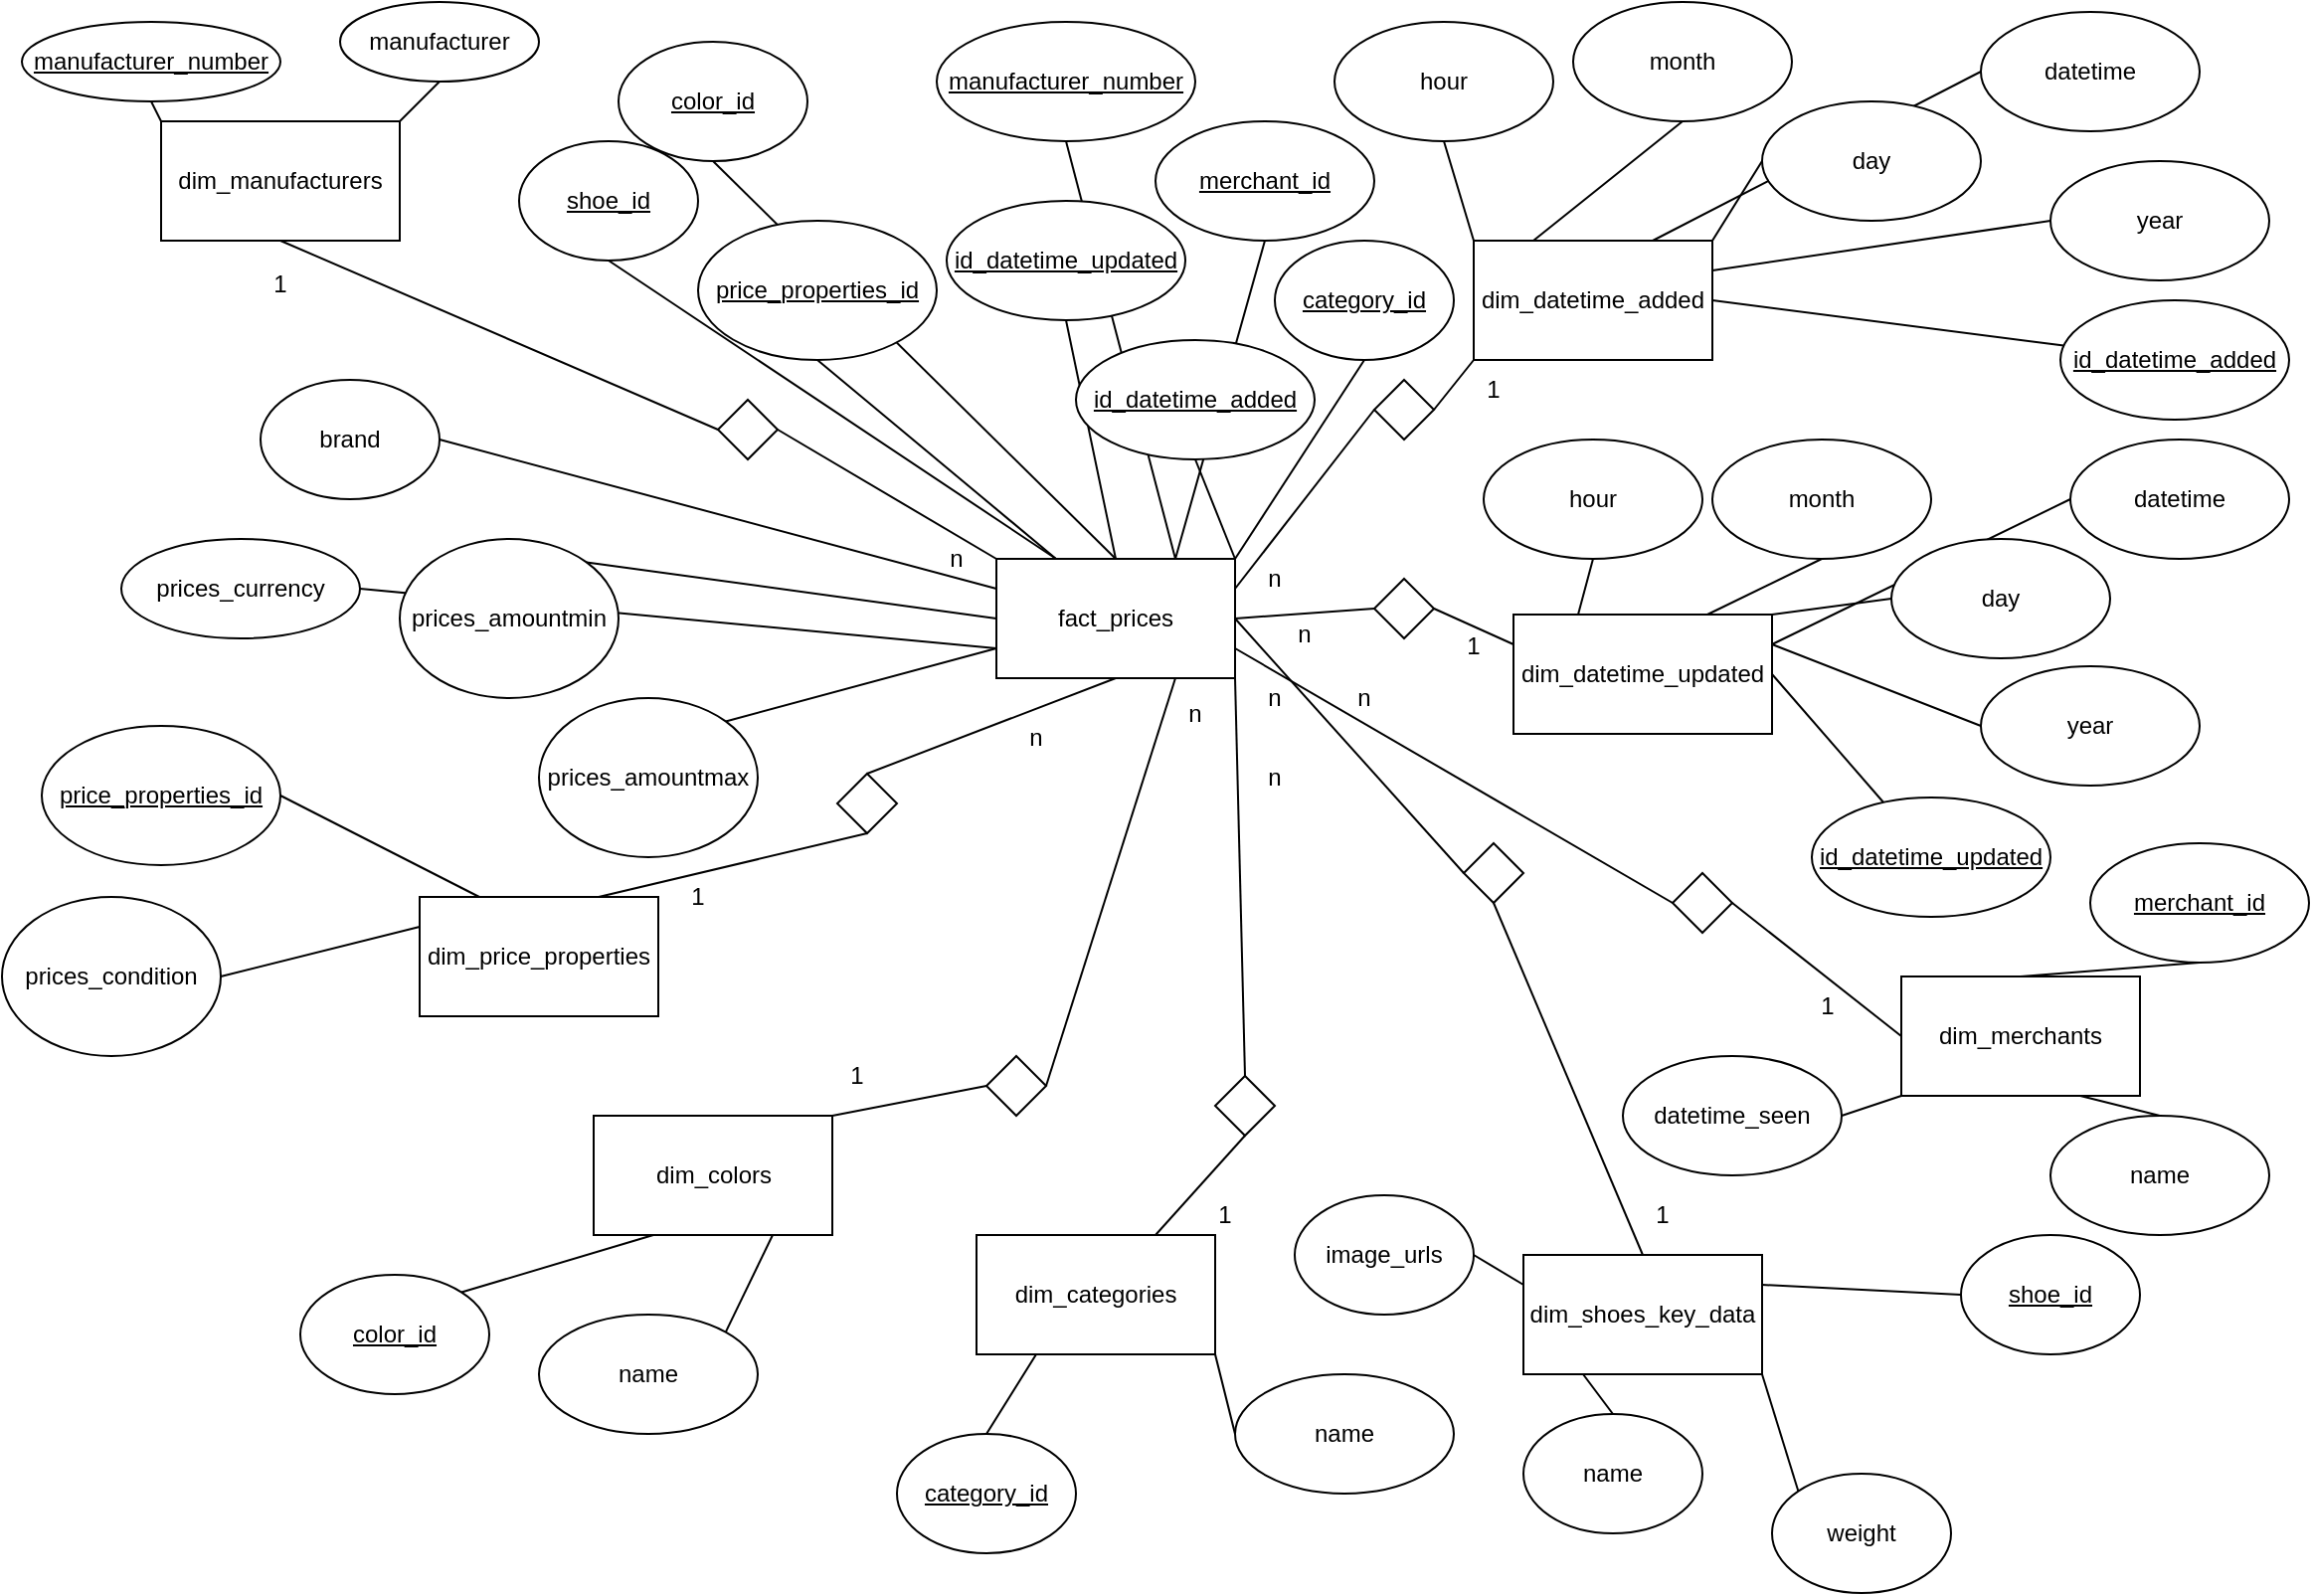 <mxfile version="14.1.8" type="device"><diagram id="G5-eMCKx-v2R43UTRQHc" name="Seite-1"><mxGraphModel dx="1326" dy="966" grid="1" gridSize="10" guides="1" tooltips="1" connect="1" arrows="1" fold="1" page="1" pageScale="1" pageWidth="1169" pageHeight="827" math="0" shadow="0"><root><mxCell id="0"/><mxCell id="1" parent="0"/><mxCell id="UDR4d4buY-KJg0Z06JHz-95" value="" style="endArrow=none;html=1;exitX=1;exitY=0.5;exitDx=0;exitDy=0;entryX=0;entryY=0.75;entryDx=0;entryDy=0;" parent="1" source="UDR4d4buY-KJg0Z06JHz-32" target="UDR4d4buY-KJg0Z06JHz-1" edge="1"><mxGeometry width="50" height="50" relative="1" as="geometry"><mxPoint x="720" y="370" as="sourcePoint"/><mxPoint x="770" y="320" as="targetPoint"/></mxGeometry></mxCell><mxCell id="Bftpo9-n0Jz7RpB1XLd3-3" value="" style="endArrow=none;html=1;entryX=0;entryY=0.5;entryDx=0;entryDy=0;exitX=1;exitY=0.25;exitDx=0;exitDy=0;" parent="1" source="89u8BPrS_BYqAdpew1-S-1" target="Bftpo9-n0Jz7RpB1XLd3-4" edge="1"><mxGeometry width="50" height="50" relative="1" as="geometry"><mxPoint x="877.5" y="345" as="sourcePoint"/><mxPoint x="1082.5" y="320" as="targetPoint"/></mxGeometry></mxCell><mxCell id="Bftpo9-n0Jz7RpB1XLd3-2" value="" style="endArrow=none;html=1;entryX=0;entryY=0.5;entryDx=0;entryDy=0;exitX=0.75;exitY=0;exitDx=0;exitDy=0;" parent="1" source="UDR4d4buY-KJg0Z06JHz-38" target="Bftpo9-n0Jz7RpB1XLd3-1" edge="1"><mxGeometry width="50" height="50" relative="1" as="geometry"><mxPoint x="970" y="85" as="sourcePoint"/><mxPoint x="1035" y="105" as="targetPoint"/></mxGeometry></mxCell><mxCell id="89u8BPrS_BYqAdpew1-S-20" value="" style="endArrow=none;html=1;rounded=0;entryX=0.5;entryY=1;entryDx=0;entryDy=0;exitX=0.5;exitY=0;exitDx=0;exitDy=0;" parent="1" source="UDR4d4buY-KJg0Z06JHz-1" target="89u8BPrS_BYqAdpew1-S-17" edge="1"><mxGeometry width="50" height="50" relative="1" as="geometry"><mxPoint x="960" y="440" as="sourcePoint"/><mxPoint x="1010" y="390" as="targetPoint"/></mxGeometry></mxCell><mxCell id="UDR4d4buY-KJg0Z06JHz-93" value="" style="endArrow=none;html=1;entryX=0.5;entryY=1;entryDx=0;entryDy=0;exitX=0.75;exitY=0;exitDx=0;exitDy=0;" parent="1" source="UDR4d4buY-KJg0Z06JHz-1" target="UDR4d4buY-KJg0Z06JHz-20" edge="1"><mxGeometry width="50" height="50" relative="1" as="geometry"><mxPoint x="720" y="370" as="sourcePoint"/><mxPoint x="770" y="320" as="targetPoint"/></mxGeometry></mxCell><mxCell id="5wCv0b--MJAMVADPDnrX-3" value="" style="endArrow=none;html=1;exitX=0.5;exitY=1;exitDx=0;exitDy=0;entryX=0.75;entryY=0;entryDx=0;entryDy=0;" parent="1" source="UDR4d4buY-KJg0Z06JHz-87" target="UDR4d4buY-KJg0Z06JHz-1" edge="1"><mxGeometry width="50" height="50" relative="1" as="geometry"><mxPoint x="740" y="400" as="sourcePoint"/><mxPoint x="790" y="350" as="targetPoint"/></mxGeometry></mxCell><mxCell id="UDR4d4buY-KJg0Z06JHz-123" value="" style="endArrow=none;html=1;entryX=0.75;entryY=1;entryDx=0;entryDy=0;exitX=1;exitY=0.5;exitDx=0;exitDy=0;" parent="1" source="UDR4d4buY-KJg0Z06JHz-113" target="UDR4d4buY-KJg0Z06JHz-1" edge="1"><mxGeometry width="50" height="50" relative="1" as="geometry"><mxPoint x="750" y="440" as="sourcePoint"/><mxPoint x="800" y="390" as="targetPoint"/></mxGeometry></mxCell><mxCell id="UDR4d4buY-KJg0Z06JHz-104" value="" style="endArrow=none;html=1;entryX=0.5;entryY=1;entryDx=0;entryDy=0;exitX=0.5;exitY=0;exitDx=0;exitDy=0;" parent="1" source="UDR4d4buY-KJg0Z06JHz-1" target="UDR4d4buY-KJg0Z06JHz-80" edge="1"><mxGeometry width="50" height="50" relative="1" as="geometry"><mxPoint x="700" y="350" as="sourcePoint"/><mxPoint x="750" y="300" as="targetPoint"/></mxGeometry></mxCell><mxCell id="UDR4d4buY-KJg0Z06JHz-1" value="fact_prices" style="rounded=0;whiteSpace=wrap;html=1;" parent="1" vertex="1"><mxGeometry x="500" y="290" width="120" height="60" as="geometry"/></mxCell><mxCell id="UDR4d4buY-KJg0Z06JHz-2" value="dim_manufacturers" style="rounded=0;whiteSpace=wrap;html=1;" parent="1" vertex="1"><mxGeometry x="80" y="70" width="120" height="60" as="geometry"/></mxCell><mxCell id="UDR4d4buY-KJg0Z06JHz-3" value="dim_shoes_key_data" style="rounded=0;whiteSpace=wrap;html=1;" parent="1" vertex="1"><mxGeometry x="765" y="640" width="120" height="60" as="geometry"/></mxCell><mxCell id="UDR4d4buY-KJg0Z06JHz-4" value="" style="rhombus;whiteSpace=wrap;html=1;" parent="1" vertex="1"><mxGeometry x="360" y="210" width="30" height="30" as="geometry"/></mxCell><mxCell id="UDR4d4buY-KJg0Z06JHz-5" value="" style="rhombus;whiteSpace=wrap;html=1;" parent="1" vertex="1"><mxGeometry x="735" y="433" width="30" height="30" as="geometry"/></mxCell><mxCell id="UDR4d4buY-KJg0Z06JHz-8" value="" style="endArrow=none;html=1;entryX=0;entryY=0;entryDx=0;entryDy=0;exitX=1;exitY=0.5;exitDx=0;exitDy=0;" parent="1" source="UDR4d4buY-KJg0Z06JHz-4" target="UDR4d4buY-KJg0Z06JHz-1" edge="1"><mxGeometry width="50" height="50" relative="1" as="geometry"><mxPoint x="520" y="520" as="sourcePoint"/><mxPoint x="570" y="470" as="targetPoint"/></mxGeometry></mxCell><mxCell id="UDR4d4buY-KJg0Z06JHz-9" value="" style="endArrow=none;html=1;entryX=0;entryY=0.5;entryDx=0;entryDy=0;exitX=0.5;exitY=1;exitDx=0;exitDy=0;" parent="1" source="UDR4d4buY-KJg0Z06JHz-2" target="UDR4d4buY-KJg0Z06JHz-4" edge="1"><mxGeometry width="50" height="50" relative="1" as="geometry"><mxPoint x="520" y="520" as="sourcePoint"/><mxPoint x="570" y="470" as="targetPoint"/></mxGeometry></mxCell><mxCell id="UDR4d4buY-KJg0Z06JHz-10" value="" style="endArrow=none;html=1;entryX=1;entryY=0.5;entryDx=0;entryDy=0;exitX=0;exitY=0.5;exitDx=0;exitDy=0;" parent="1" source="UDR4d4buY-KJg0Z06JHz-5" target="UDR4d4buY-KJg0Z06JHz-1" edge="1"><mxGeometry width="50" height="50" relative="1" as="geometry"><mxPoint x="520" y="520" as="sourcePoint"/><mxPoint x="570" y="470" as="targetPoint"/></mxGeometry></mxCell><mxCell id="UDR4d4buY-KJg0Z06JHz-11" value="" style="endArrow=none;html=1;entryX=0.5;entryY=1;entryDx=0;entryDy=0;exitX=0.5;exitY=0;exitDx=0;exitDy=0;" parent="1" source="UDR4d4buY-KJg0Z06JHz-3" target="UDR4d4buY-KJg0Z06JHz-5" edge="1"><mxGeometry width="50" height="50" relative="1" as="geometry"><mxPoint x="520" y="520" as="sourcePoint"/><mxPoint x="570" y="470" as="targetPoint"/></mxGeometry></mxCell><mxCell id="UDR4d4buY-KJg0Z06JHz-12" value="n" style="text;html=1;strokeColor=none;fillColor=none;align=center;verticalAlign=middle;whiteSpace=wrap;rounded=0;" parent="1" vertex="1"><mxGeometry x="460" y="280" width="40" height="20" as="geometry"/></mxCell><mxCell id="UDR4d4buY-KJg0Z06JHz-13" value="n" style="text;html=1;strokeColor=none;fillColor=none;align=center;verticalAlign=middle;whiteSpace=wrap;rounded=0;" parent="1" vertex="1"><mxGeometry x="620" y="350" width="40" height="20" as="geometry"/></mxCell><mxCell id="UDR4d4buY-KJg0Z06JHz-14" value="1" style="text;html=1;strokeColor=none;fillColor=none;align=center;verticalAlign=middle;whiteSpace=wrap;rounded=0;" parent="1" vertex="1"><mxGeometry x="815" y="610" width="40" height="20" as="geometry"/></mxCell><mxCell id="UDR4d4buY-KJg0Z06JHz-15" value="1" style="text;html=1;strokeColor=none;fillColor=none;align=center;verticalAlign=middle;whiteSpace=wrap;rounded=0;" parent="1" vertex="1"><mxGeometry x="120" y="142" width="40" height="20" as="geometry"/></mxCell><mxCell id="UDR4d4buY-KJg0Z06JHz-16" value="&lt;u&gt;shoe_id&lt;/u&gt;" style="ellipse;whiteSpace=wrap;html=1;" parent="1" vertex="1"><mxGeometry x="985" y="630" width="90" height="60" as="geometry"/></mxCell><mxCell id="UDR4d4buY-KJg0Z06JHz-17" value="" style="endArrow=none;html=1;entryX=1;entryY=0.25;entryDx=0;entryDy=0;exitX=0;exitY=0.5;exitDx=0;exitDy=0;" parent="1" source="UDR4d4buY-KJg0Z06JHz-16" target="UDR4d4buY-KJg0Z06JHz-3" edge="1"><mxGeometry width="50" height="50" relative="1" as="geometry"><mxPoint x="670" y="350" as="sourcePoint"/><mxPoint x="670" y="300" as="targetPoint"/></mxGeometry></mxCell><mxCell id="UDR4d4buY-KJg0Z06JHz-18" value="brand" style="ellipse;whiteSpace=wrap;html=1;" parent="1" vertex="1"><mxGeometry x="130" y="200" width="90" height="60" as="geometry"/></mxCell><mxCell id="UDR4d4buY-KJg0Z06JHz-19" value="" style="endArrow=none;html=1;entryX=0;entryY=0.25;entryDx=0;entryDy=0;exitX=1;exitY=0.5;exitDx=0;exitDy=0;" parent="1" source="UDR4d4buY-KJg0Z06JHz-18" target="UDR4d4buY-KJg0Z06JHz-1" edge="1"><mxGeometry width="50" height="50" relative="1" as="geometry"><mxPoint x="620" y="550" as="sourcePoint"/><mxPoint x="670" y="500" as="targetPoint"/></mxGeometry></mxCell><mxCell id="UDR4d4buY-KJg0Z06JHz-20" value="&lt;u&gt;manufacturer_number&lt;/u&gt;" style="ellipse;whiteSpace=wrap;html=1;" parent="1" vertex="1"><mxGeometry x="470" y="20" width="130" height="60" as="geometry"/></mxCell><mxCell id="UDR4d4buY-KJg0Z06JHz-21" value="&lt;u&gt;shoe_id&lt;/u&gt;" style="ellipse;whiteSpace=wrap;html=1;" parent="1" vertex="1"><mxGeometry x="260" y="80" width="90" height="60" as="geometry"/></mxCell><mxCell id="UDR4d4buY-KJg0Z06JHz-22" value="" style="endArrow=none;html=1;entryX=0.5;entryY=1;entryDx=0;entryDy=0;exitX=0.25;exitY=0;exitDx=0;exitDy=0;" parent="1" source="UDR4d4buY-KJg0Z06JHz-1" target="UDR4d4buY-KJg0Z06JHz-21" edge="1"><mxGeometry width="50" height="50" relative="1" as="geometry"><mxPoint x="620" y="350" as="sourcePoint"/><mxPoint x="670" y="300" as="targetPoint"/></mxGeometry></mxCell><mxCell id="UDR4d4buY-KJg0Z06JHz-24" value="&lt;u&gt;manufacturer_number&lt;/u&gt;" style="ellipse;whiteSpace=wrap;html=1;" parent="1" vertex="1"><mxGeometry x="10" y="20" width="130" height="40" as="geometry"/></mxCell><mxCell id="UDR4d4buY-KJg0Z06JHz-25" value="" style="endArrow=none;html=1;entryX=0.5;entryY=1;entryDx=0;entryDy=0;exitX=0;exitY=0;exitDx=0;exitDy=0;" parent="1" source="UDR4d4buY-KJg0Z06JHz-2" target="UDR4d4buY-KJg0Z06JHz-24" edge="1"><mxGeometry width="50" height="50" relative="1" as="geometry"><mxPoint x="620" y="250" as="sourcePoint"/><mxPoint x="670" y="200" as="targetPoint"/></mxGeometry></mxCell><mxCell id="UDR4d4buY-KJg0Z06JHz-26" value="manufacturer" style="ellipse;whiteSpace=wrap;html=1;" parent="1" vertex="1"><mxGeometry x="170" y="10" width="100" height="40" as="geometry"/></mxCell><mxCell id="UDR4d4buY-KJg0Z06JHz-27" value="" style="endArrow=none;html=1;entryX=0.5;entryY=1;entryDx=0;entryDy=0;exitX=1;exitY=0;exitDx=0;exitDy=0;" parent="1" source="UDR4d4buY-KJg0Z06JHz-2" target="UDR4d4buY-KJg0Z06JHz-26" edge="1"><mxGeometry width="50" height="50" relative="1" as="geometry"><mxPoint x="620" y="250" as="sourcePoint"/><mxPoint x="670" y="200" as="targetPoint"/></mxGeometry></mxCell><mxCell id="UDR4d4buY-KJg0Z06JHz-28" value="prices_amountmin" style="ellipse;whiteSpace=wrap;html=1;" parent="1" vertex="1"><mxGeometry x="200" y="280" width="110" height="80" as="geometry"/></mxCell><mxCell id="UDR4d4buY-KJg0Z06JHz-29" value="prices_amountmax" style="ellipse;whiteSpace=wrap;html=1;" parent="1" vertex="1"><mxGeometry x="270" y="360" width="110" height="80" as="geometry"/></mxCell><mxCell id="UDR4d4buY-KJg0Z06JHz-30" value="" style="endArrow=none;html=1;entryX=1;entryY=0;entryDx=0;entryDy=0;exitX=0;exitY=0.5;exitDx=0;exitDy=0;" parent="1" source="UDR4d4buY-KJg0Z06JHz-1" target="UDR4d4buY-KJg0Z06JHz-28" edge="1"><mxGeometry width="50" height="50" relative="1" as="geometry"><mxPoint x="620" y="350" as="sourcePoint"/><mxPoint x="670" y="300" as="targetPoint"/></mxGeometry></mxCell><mxCell id="UDR4d4buY-KJg0Z06JHz-32" value="prices_currency" style="ellipse;whiteSpace=wrap;html=1;" parent="1" vertex="1"><mxGeometry x="60" y="280" width="120" height="50" as="geometry"/></mxCell><mxCell id="UDR4d4buY-KJg0Z06JHz-36" value="prices_condition" style="ellipse;whiteSpace=wrap;html=1;" parent="1" vertex="1"><mxGeometry y="460" width="110" height="80" as="geometry"/></mxCell><mxCell id="UDR4d4buY-KJg0Z06JHz-37" value="dim_price_properties" style="rounded=0;whiteSpace=wrap;html=1;" parent="1" vertex="1"><mxGeometry x="210" y="460" width="120" height="60" as="geometry"/></mxCell><mxCell id="UDR4d4buY-KJg0Z06JHz-38" value="dim_datetime_added" style="rounded=0;whiteSpace=wrap;html=1;" parent="1" vertex="1"><mxGeometry x="740" y="130" width="120" height="60" as="geometry"/></mxCell><mxCell id="UDR4d4buY-KJg0Z06JHz-40" value="" style="rhombus;whiteSpace=wrap;html=1;" parent="1" vertex="1"><mxGeometry x="690" y="200" width="30" height="30" as="geometry"/></mxCell><mxCell id="UDR4d4buY-KJg0Z06JHz-41" value="" style="endArrow=none;html=1;entryX=0;entryY=0.5;entryDx=0;entryDy=0;exitX=1;exitY=0.25;exitDx=0;exitDy=0;" parent="1" source="UDR4d4buY-KJg0Z06JHz-1" target="UDR4d4buY-KJg0Z06JHz-40" edge="1"><mxGeometry width="50" height="50" relative="1" as="geometry"><mxPoint x="650" y="300" as="sourcePoint"/><mxPoint x="710" y="360" as="targetPoint"/></mxGeometry></mxCell><mxCell id="UDR4d4buY-KJg0Z06JHz-42" value="" style="endArrow=none;html=1;entryX=0;entryY=1;entryDx=0;entryDy=0;exitX=1;exitY=0.5;exitDx=0;exitDy=0;" parent="1" source="UDR4d4buY-KJg0Z06JHz-40" target="UDR4d4buY-KJg0Z06JHz-38" edge="1"><mxGeometry width="50" height="50" relative="1" as="geometry"><mxPoint x="660" y="410" as="sourcePoint"/><mxPoint x="710" y="360" as="targetPoint"/></mxGeometry></mxCell><mxCell id="UDR4d4buY-KJg0Z06JHz-46" value="" style="endArrow=none;html=1;exitX=1;exitY=0.5;exitDx=0;exitDy=0;entryX=0;entryY=0.25;entryDx=0;entryDy=0;" parent="1" source="UDR4d4buY-KJg0Z06JHz-36" target="UDR4d4buY-KJg0Z06JHz-37" edge="1"><mxGeometry width="50" height="50" relative="1" as="geometry"><mxPoint x="660" y="410" as="sourcePoint"/><mxPoint x="710" y="360" as="targetPoint"/></mxGeometry></mxCell><mxCell id="UDR4d4buY-KJg0Z06JHz-48" value="" style="rhombus;whiteSpace=wrap;html=1;" parent="1" vertex="1"><mxGeometry x="420" y="398" width="30" height="30" as="geometry"/></mxCell><mxCell id="UDR4d4buY-KJg0Z06JHz-50" value="" style="endArrow=none;html=1;exitX=0.5;exitY=0;exitDx=0;exitDy=0;entryX=0.5;entryY=1;entryDx=0;entryDy=0;" parent="1" source="UDR4d4buY-KJg0Z06JHz-48" target="UDR4d4buY-KJg0Z06JHz-1" edge="1"><mxGeometry width="50" height="50" relative="1" as="geometry"><mxPoint x="660" y="410" as="sourcePoint"/><mxPoint x="710" y="360" as="targetPoint"/></mxGeometry></mxCell><mxCell id="UDR4d4buY-KJg0Z06JHz-51" value="" style="endArrow=none;html=1;exitX=0.75;exitY=0;exitDx=0;exitDy=0;entryX=0.5;entryY=1;entryDx=0;entryDy=0;" parent="1" source="UDR4d4buY-KJg0Z06JHz-37" target="UDR4d4buY-KJg0Z06JHz-48" edge="1"><mxGeometry width="50" height="50" relative="1" as="geometry"><mxPoint x="660" y="410" as="sourcePoint"/><mxPoint x="710" y="360" as="targetPoint"/></mxGeometry></mxCell><mxCell id="UDR4d4buY-KJg0Z06JHz-53" value="n" style="text;html=1;strokeColor=none;fillColor=none;align=center;verticalAlign=middle;whiteSpace=wrap;rounded=0;" parent="1" vertex="1"><mxGeometry x="620" y="290" width="40" height="20" as="geometry"/></mxCell><mxCell id="UDR4d4buY-KJg0Z06JHz-56" value="1" style="text;html=1;strokeColor=none;fillColor=none;align=center;verticalAlign=middle;whiteSpace=wrap;rounded=0;" parent="1" vertex="1"><mxGeometry x="730" y="195" width="40" height="20" as="geometry"/></mxCell><mxCell id="UDR4d4buY-KJg0Z06JHz-57" value="1" style="text;html=1;strokeColor=none;fillColor=none;align=center;verticalAlign=middle;whiteSpace=wrap;rounded=0;" parent="1" vertex="1"><mxGeometry x="330" y="450" width="40" height="20" as="geometry"/></mxCell><mxCell id="UDR4d4buY-KJg0Z06JHz-58" value="&lt;u&gt;id_datetime_added&lt;/u&gt;" style="ellipse;whiteSpace=wrap;html=1;" parent="1" vertex="1"><mxGeometry x="540" y="180" width="120" height="60" as="geometry"/></mxCell><mxCell id="UDR4d4buY-KJg0Z06JHz-62" value="hour" style="ellipse;whiteSpace=wrap;html=1;" parent="1" vertex="1"><mxGeometry x="670" y="20" width="110" height="60" as="geometry"/></mxCell><mxCell id="UDR4d4buY-KJg0Z06JHz-64" value="month" style="ellipse;whiteSpace=wrap;html=1;" parent="1" vertex="1"><mxGeometry x="790" y="10" width="110" height="60" as="geometry"/></mxCell><mxCell id="UDR4d4buY-KJg0Z06JHz-65" value="day" style="ellipse;whiteSpace=wrap;html=1;" parent="1" vertex="1"><mxGeometry x="885" y="60" width="110" height="60" as="geometry"/></mxCell><mxCell id="UDR4d4buY-KJg0Z06JHz-66" value="year" style="ellipse;whiteSpace=wrap;html=1;" parent="1" vertex="1"><mxGeometry x="1030" y="90" width="110" height="60" as="geometry"/></mxCell><mxCell id="UDR4d4buY-KJg0Z06JHz-67" value="" style="endArrow=none;html=1;entryX=0.5;entryY=1;entryDx=0;entryDy=0;exitX=0;exitY=0;exitDx=0;exitDy=0;" parent="1" source="UDR4d4buY-KJg0Z06JHz-38" target="UDR4d4buY-KJg0Z06JHz-62" edge="1"><mxGeometry width="50" height="50" relative="1" as="geometry"><mxPoint x="510" y="250" as="sourcePoint"/><mxPoint x="560" y="200" as="targetPoint"/></mxGeometry></mxCell><mxCell id="UDR4d4buY-KJg0Z06JHz-68" value="" style="endArrow=none;html=1;entryX=0.5;entryY=1;entryDx=0;entryDy=0;exitX=0.25;exitY=0;exitDx=0;exitDy=0;" parent="1" source="UDR4d4buY-KJg0Z06JHz-38" target="UDR4d4buY-KJg0Z06JHz-64" edge="1"><mxGeometry width="50" height="50" relative="1" as="geometry"><mxPoint x="770" y="120" as="sourcePoint"/><mxPoint x="560" y="200" as="targetPoint"/></mxGeometry></mxCell><mxCell id="UDR4d4buY-KJg0Z06JHz-69" value="" style="endArrow=none;html=1;entryX=0;entryY=0.5;entryDx=0;entryDy=0;exitX=1;exitY=0;exitDx=0;exitDy=0;" parent="1" source="UDR4d4buY-KJg0Z06JHz-38" target="UDR4d4buY-KJg0Z06JHz-65" edge="1"><mxGeometry width="50" height="50" relative="1" as="geometry"><mxPoint x="860" y="170" as="sourcePoint"/><mxPoint x="925" y="150" as="targetPoint"/></mxGeometry></mxCell><mxCell id="UDR4d4buY-KJg0Z06JHz-70" value="" style="endArrow=none;html=1;entryX=0;entryY=0.5;entryDx=0;entryDy=0;exitX=1;exitY=0.25;exitDx=0;exitDy=0;" parent="1" source="UDR4d4buY-KJg0Z06JHz-38" target="UDR4d4buY-KJg0Z06JHz-66" edge="1"><mxGeometry width="50" height="50" relative="1" as="geometry"><mxPoint x="510" y="250" as="sourcePoint"/><mxPoint x="560" y="200" as="targetPoint"/></mxGeometry></mxCell><mxCell id="UDR4d4buY-KJg0Z06JHz-73" value="&lt;u&gt;id_datetime_added&lt;/u&gt;" style="ellipse;whiteSpace=wrap;html=1;" parent="1" vertex="1"><mxGeometry x="1035" y="160" width="115" height="60" as="geometry"/></mxCell><mxCell id="UDR4d4buY-KJg0Z06JHz-74" value="" style="endArrow=none;html=1;entryX=1;entryY=0.5;entryDx=0;entryDy=0;" parent="1" source="UDR4d4buY-KJg0Z06JHz-73" target="UDR4d4buY-KJg0Z06JHz-38" edge="1"><mxGeometry width="50" height="50" relative="1" as="geometry"><mxPoint x="510" y="370" as="sourcePoint"/><mxPoint x="560" y="320" as="targetPoint"/></mxGeometry></mxCell><mxCell id="UDR4d4buY-KJg0Z06JHz-75" value="&lt;span&gt;&lt;u&gt;price_properties_id&lt;/u&gt;&lt;/span&gt;" style="ellipse;whiteSpace=wrap;html=1;" parent="1" vertex="1"><mxGeometry x="20" y="374" width="120" height="70" as="geometry"/></mxCell><mxCell id="UDR4d4buY-KJg0Z06JHz-76" value="" style="endArrow=none;html=1;exitX=0.25;exitY=0;exitDx=0;exitDy=0;entryX=1;entryY=0.5;entryDx=0;entryDy=0;" parent="1" source="UDR4d4buY-KJg0Z06JHz-37" target="UDR4d4buY-KJg0Z06JHz-75" edge="1"><mxGeometry width="50" height="50" relative="1" as="geometry"><mxPoint x="660" y="410" as="sourcePoint"/><mxPoint x="710" y="360" as="targetPoint"/></mxGeometry></mxCell><mxCell id="UDR4d4buY-KJg0Z06JHz-77" value="name" style="ellipse;whiteSpace=wrap;html=1;" parent="1" vertex="1"><mxGeometry x="765" y="720" width="90" height="60" as="geometry"/></mxCell><mxCell id="UDR4d4buY-KJg0Z06JHz-79" value="" style="endArrow=none;html=1;exitX=0.5;exitY=0;exitDx=0;exitDy=0;entryX=0.25;entryY=1;entryDx=0;entryDy=0;" parent="1" source="UDR4d4buY-KJg0Z06JHz-77" target="UDR4d4buY-KJg0Z06JHz-3" edge="1"><mxGeometry width="50" height="50" relative="1" as="geometry"><mxPoint x="660" y="410" as="sourcePoint"/><mxPoint x="710" y="360" as="targetPoint"/></mxGeometry></mxCell><mxCell id="UDR4d4buY-KJg0Z06JHz-80" value="&lt;u&gt;color_id&lt;/u&gt;" style="ellipse;whiteSpace=wrap;html=1;" parent="1" vertex="1"><mxGeometry x="310" y="30" width="95" height="60" as="geometry"/></mxCell><mxCell id="UDR4d4buY-KJg0Z06JHz-83" value="&lt;u&gt;category_id&lt;/u&gt;" style="ellipse;whiteSpace=wrap;html=1;" parent="1" vertex="1"><mxGeometry x="640" y="130" width="90" height="60" as="geometry"/></mxCell><mxCell id="UDR4d4buY-KJg0Z06JHz-85" value="image_urls" style="ellipse;whiteSpace=wrap;html=1;" parent="1" vertex="1"><mxGeometry x="650" y="610" width="90" height="60" as="geometry"/></mxCell><mxCell id="UDR4d4buY-KJg0Z06JHz-86" value="" style="endArrow=none;html=1;entryX=0;entryY=0.25;entryDx=0;entryDy=0;exitX=1;exitY=0.5;exitDx=0;exitDy=0;" parent="1" source="UDR4d4buY-KJg0Z06JHz-85" target="UDR4d4buY-KJg0Z06JHz-3" edge="1"><mxGeometry width="50" height="50" relative="1" as="geometry"><mxPoint x="660" y="410" as="sourcePoint"/><mxPoint x="710" y="360" as="targetPoint"/></mxGeometry></mxCell><mxCell id="UDR4d4buY-KJg0Z06JHz-87" value="&lt;u&gt;merchant_id&lt;/u&gt;" style="ellipse;whiteSpace=wrap;html=1;" parent="1" vertex="1"><mxGeometry x="580" y="70" width="110" height="60" as="geometry"/></mxCell><mxCell id="UDR4d4buY-KJg0Z06JHz-90" value="weight" style="ellipse;whiteSpace=wrap;html=1;" parent="1" vertex="1"><mxGeometry x="890" y="750" width="90" height="60" as="geometry"/></mxCell><mxCell id="UDR4d4buY-KJg0Z06JHz-91" value="" style="endArrow=none;html=1;entryX=1;entryY=1;entryDx=0;entryDy=0;exitX=0;exitY=0;exitDx=0;exitDy=0;" parent="1" source="UDR4d4buY-KJg0Z06JHz-90" target="UDR4d4buY-KJg0Z06JHz-3" edge="1"><mxGeometry width="50" height="50" relative="1" as="geometry"><mxPoint x="660" y="410" as="sourcePoint"/><mxPoint x="710" y="360" as="targetPoint"/></mxGeometry></mxCell><mxCell id="UDR4d4buY-KJg0Z06JHz-52" value="n" style="text;html=1;strokeColor=none;fillColor=none;align=center;verticalAlign=middle;whiteSpace=wrap;rounded=0;" parent="1" vertex="1"><mxGeometry x="500" y="370" width="40" height="20" as="geometry"/></mxCell><mxCell id="UDR4d4buY-KJg0Z06JHz-98" value="" style="endArrow=none;html=1;exitX=1;exitY=0;exitDx=0;exitDy=0;entryX=0;entryY=0.75;entryDx=0;entryDy=0;" parent="1" source="UDR4d4buY-KJg0Z06JHz-29" target="UDR4d4buY-KJg0Z06JHz-1" edge="1"><mxGeometry width="50" height="50" relative="1" as="geometry"><mxPoint x="540" y="400" as="sourcePoint"/><mxPoint x="500" y="350" as="targetPoint"/></mxGeometry></mxCell><mxCell id="UDR4d4buY-KJg0Z06JHz-100" value="dim_merchants" style="rounded=0;whiteSpace=wrap;html=1;" parent="1" vertex="1"><mxGeometry x="955" y="500" width="120" height="60" as="geometry"/></mxCell><mxCell id="UDR4d4buY-KJg0Z06JHz-101" value="dim_colors" style="rounded=0;whiteSpace=wrap;html=1;" parent="1" vertex="1"><mxGeometry x="297.5" y="570" width="120" height="60" as="geometry"/></mxCell><mxCell id="UDR4d4buY-KJg0Z06JHz-102" value="dim_categories" style="rounded=0;whiteSpace=wrap;html=1;" parent="1" vertex="1"><mxGeometry x="490" y="630" width="120" height="60" as="geometry"/></mxCell><mxCell id="UDR4d4buY-KJg0Z06JHz-103" value="" style="endArrow=none;html=1;entryX=0.5;entryY=1;entryDx=0;entryDy=0;exitX=1;exitY=0;exitDx=0;exitDy=0;" parent="1" source="UDR4d4buY-KJg0Z06JHz-1" target="UDR4d4buY-KJg0Z06JHz-83" edge="1"><mxGeometry width="50" height="50" relative="1" as="geometry"><mxPoint x="700" y="350" as="sourcePoint"/><mxPoint x="750" y="300" as="targetPoint"/></mxGeometry></mxCell><mxCell id="UDR4d4buY-KJg0Z06JHz-106" value="&lt;u&gt;merchant_id&lt;/u&gt;" style="ellipse;whiteSpace=wrap;html=1;" parent="1" vertex="1"><mxGeometry x="1050" y="433" width="110" height="60" as="geometry"/></mxCell><mxCell id="UDR4d4buY-KJg0Z06JHz-107" value="name" style="ellipse;whiteSpace=wrap;html=1;" parent="1" vertex="1"><mxGeometry x="1030" y="570" width="110" height="60" as="geometry"/></mxCell><mxCell id="UDR4d4buY-KJg0Z06JHz-108" value="" style="endArrow=none;html=1;entryX=0.5;entryY=1;entryDx=0;entryDy=0;exitX=0.5;exitY=0;exitDx=0;exitDy=0;" parent="1" source="UDR4d4buY-KJg0Z06JHz-100" target="UDR4d4buY-KJg0Z06JHz-106" edge="1"><mxGeometry width="50" height="50" relative="1" as="geometry"><mxPoint x="700" y="350" as="sourcePoint"/><mxPoint x="750" y="300" as="targetPoint"/></mxGeometry></mxCell><mxCell id="UDR4d4buY-KJg0Z06JHz-109" value="" style="endArrow=none;html=1;entryX=0.5;entryY=0;entryDx=0;entryDy=0;exitX=0.75;exitY=1;exitDx=0;exitDy=0;" parent="1" source="UDR4d4buY-KJg0Z06JHz-100" target="UDR4d4buY-KJg0Z06JHz-107" edge="1"><mxGeometry width="50" height="50" relative="1" as="geometry"><mxPoint x="700" y="350" as="sourcePoint"/><mxPoint x="750" y="300" as="targetPoint"/></mxGeometry></mxCell><mxCell id="UDR4d4buY-KJg0Z06JHz-110" value="" style="rhombus;whiteSpace=wrap;html=1;" parent="1" vertex="1"><mxGeometry x="840" y="448" width="30" height="30" as="geometry"/></mxCell><mxCell id="UDR4d4buY-KJg0Z06JHz-112" value="" style="rhombus;whiteSpace=wrap;html=1;" parent="1" vertex="1"><mxGeometry x="610" y="550" width="30" height="30" as="geometry"/></mxCell><mxCell id="UDR4d4buY-KJg0Z06JHz-113" value="" style="rhombus;whiteSpace=wrap;html=1;" parent="1" vertex="1"><mxGeometry x="495" y="540" width="30" height="30" as="geometry"/></mxCell><mxCell id="UDR4d4buY-KJg0Z06JHz-114" value="" style="endArrow=none;html=1;entryX=0;entryY=0.5;entryDx=0;entryDy=0;exitX=1;exitY=0.75;exitDx=0;exitDy=0;" parent="1" source="UDR4d4buY-KJg0Z06JHz-1" target="UDR4d4buY-KJg0Z06JHz-110" edge="1"><mxGeometry width="50" height="50" relative="1" as="geometry"><mxPoint x="660" y="330" as="sourcePoint"/><mxPoint x="750" y="300" as="targetPoint"/></mxGeometry></mxCell><mxCell id="UDR4d4buY-KJg0Z06JHz-116" value="" style="endArrow=none;html=1;entryX=0;entryY=0.5;entryDx=0;entryDy=0;exitX=1;exitY=0.5;exitDx=0;exitDy=0;" parent="1" source="UDR4d4buY-KJg0Z06JHz-110" target="UDR4d4buY-KJg0Z06JHz-100" edge="1"><mxGeometry width="50" height="50" relative="1" as="geometry"><mxPoint x="700" y="350" as="sourcePoint"/><mxPoint x="750" y="300" as="targetPoint"/></mxGeometry></mxCell><mxCell id="UDR4d4buY-KJg0Z06JHz-117" value="n" style="text;html=1;strokeColor=none;fillColor=none;align=center;verticalAlign=middle;whiteSpace=wrap;rounded=0;" parent="1" vertex="1"><mxGeometry x="665" y="350" width="40" height="20" as="geometry"/></mxCell><mxCell id="UDR4d4buY-KJg0Z06JHz-120" value="1" style="text;html=1;strokeColor=none;fillColor=none;align=center;verticalAlign=middle;whiteSpace=wrap;rounded=0;" parent="1" vertex="1"><mxGeometry x="898" y="505" width="40" height="20" as="geometry"/></mxCell><mxCell id="UDR4d4buY-KJg0Z06JHz-121" value="" style="endArrow=none;html=1;entryX=1;entryY=1;entryDx=0;entryDy=0;exitX=0.5;exitY=0;exitDx=0;exitDy=0;" parent="1" source="UDR4d4buY-KJg0Z06JHz-112" target="UDR4d4buY-KJg0Z06JHz-1" edge="1"><mxGeometry width="50" height="50" relative="1" as="geometry"><mxPoint x="750" y="440" as="sourcePoint"/><mxPoint x="800" y="390" as="targetPoint"/></mxGeometry></mxCell><mxCell id="UDR4d4buY-KJg0Z06JHz-122" value="" style="endArrow=none;html=1;entryX=0.5;entryY=1;entryDx=0;entryDy=0;exitX=0.75;exitY=0;exitDx=0;exitDy=0;" parent="1" source="UDR4d4buY-KJg0Z06JHz-102" target="UDR4d4buY-KJg0Z06JHz-112" edge="1"><mxGeometry width="50" height="50" relative="1" as="geometry"><mxPoint x="750" y="440" as="sourcePoint"/><mxPoint x="800" y="390" as="targetPoint"/></mxGeometry></mxCell><mxCell id="UDR4d4buY-KJg0Z06JHz-124" value="" style="endArrow=none;html=1;entryX=1;entryY=0;entryDx=0;entryDy=0;exitX=0;exitY=0.5;exitDx=0;exitDy=0;" parent="1" source="UDR4d4buY-KJg0Z06JHz-113" target="UDR4d4buY-KJg0Z06JHz-101" edge="1"><mxGeometry width="50" height="50" relative="1" as="geometry"><mxPoint x="750" y="440" as="sourcePoint"/><mxPoint x="800" y="390" as="targetPoint"/></mxGeometry></mxCell><mxCell id="UDR4d4buY-KJg0Z06JHz-125" value="n" style="text;html=1;strokeColor=none;fillColor=none;align=center;verticalAlign=middle;whiteSpace=wrap;rounded=0;" parent="1" vertex="1"><mxGeometry x="620" y="390" width="40" height="20" as="geometry"/></mxCell><mxCell id="UDR4d4buY-KJg0Z06JHz-127" value="n" style="text;html=1;strokeColor=none;fillColor=none;align=center;verticalAlign=middle;whiteSpace=wrap;rounded=0;" parent="1" vertex="1"><mxGeometry x="580" y="358" width="40" height="20" as="geometry"/></mxCell><mxCell id="UDR4d4buY-KJg0Z06JHz-129" value="1" style="text;html=1;strokeColor=none;fillColor=none;align=center;verticalAlign=middle;whiteSpace=wrap;rounded=0;" parent="1" vertex="1"><mxGeometry x="410" y="540" width="40" height="20" as="geometry"/></mxCell><mxCell id="UDR4d4buY-KJg0Z06JHz-130" value="1" style="text;html=1;strokeColor=none;fillColor=none;align=center;verticalAlign=middle;whiteSpace=wrap;rounded=0;" parent="1" vertex="1"><mxGeometry x="595" y="610" width="40" height="20" as="geometry"/></mxCell><mxCell id="UDR4d4buY-KJg0Z06JHz-131" value="name" style="ellipse;whiteSpace=wrap;html=1;" parent="1" vertex="1"><mxGeometry x="620" y="700" width="110" height="60" as="geometry"/></mxCell><mxCell id="UDR4d4buY-KJg0Z06JHz-132" value="&lt;u&gt;category_id&lt;/u&gt;" style="ellipse;whiteSpace=wrap;html=1;" parent="1" vertex="1"><mxGeometry x="450" y="730" width="90" height="60" as="geometry"/></mxCell><mxCell id="UDR4d4buY-KJg0Z06JHz-133" value="&lt;u&gt;color_id&lt;/u&gt;" style="ellipse;whiteSpace=wrap;html=1;" parent="1" vertex="1"><mxGeometry x="150" y="650" width="95" height="60" as="geometry"/></mxCell><mxCell id="UDR4d4buY-KJg0Z06JHz-134" value="name" style="ellipse;whiteSpace=wrap;html=1;" parent="1" vertex="1"><mxGeometry x="270" y="670" width="110" height="60" as="geometry"/></mxCell><mxCell id="UDR4d4buY-KJg0Z06JHz-135" value="" style="endArrow=none;html=1;entryX=0;entryY=0.5;entryDx=0;entryDy=0;exitX=1;exitY=1;exitDx=0;exitDy=0;" parent="1" source="UDR4d4buY-KJg0Z06JHz-102" target="UDR4d4buY-KJg0Z06JHz-131" edge="1"><mxGeometry width="50" height="50" relative="1" as="geometry"><mxPoint x="430" y="450" as="sourcePoint"/><mxPoint x="480" y="400" as="targetPoint"/></mxGeometry></mxCell><mxCell id="UDR4d4buY-KJg0Z06JHz-136" value="" style="endArrow=none;html=1;entryX=0.25;entryY=1;entryDx=0;entryDy=0;exitX=0.5;exitY=0;exitDx=0;exitDy=0;" parent="1" source="UDR4d4buY-KJg0Z06JHz-132" target="UDR4d4buY-KJg0Z06JHz-102" edge="1"><mxGeometry width="50" height="50" relative="1" as="geometry"><mxPoint x="430" y="450" as="sourcePoint"/><mxPoint x="480" y="400" as="targetPoint"/></mxGeometry></mxCell><mxCell id="UDR4d4buY-KJg0Z06JHz-137" value="" style="endArrow=none;html=1;entryX=0.75;entryY=1;entryDx=0;entryDy=0;exitX=1;exitY=0;exitDx=0;exitDy=0;" parent="1" source="UDR4d4buY-KJg0Z06JHz-134" target="UDR4d4buY-KJg0Z06JHz-101" edge="1"><mxGeometry width="50" height="50" relative="1" as="geometry"><mxPoint x="430" y="450" as="sourcePoint"/><mxPoint x="480" y="400" as="targetPoint"/></mxGeometry></mxCell><mxCell id="UDR4d4buY-KJg0Z06JHz-138" value="" style="endArrow=none;html=1;entryX=0.25;entryY=1;entryDx=0;entryDy=0;exitX=1;exitY=0;exitDx=0;exitDy=0;" parent="1" source="UDR4d4buY-KJg0Z06JHz-133" target="UDR4d4buY-KJg0Z06JHz-101" edge="1"><mxGeometry width="50" height="50" relative="1" as="geometry"><mxPoint x="430" y="450" as="sourcePoint"/><mxPoint x="480" y="400" as="targetPoint"/></mxGeometry></mxCell><mxCell id="UDR4d4buY-KJg0Z06JHz-71" value="&lt;span&gt;&lt;u&gt;price_properties_id&lt;/u&gt;&lt;/span&gt;" style="ellipse;whiteSpace=wrap;html=1;" parent="1" vertex="1"><mxGeometry x="350" y="120" width="120" height="70" as="geometry"/></mxCell><mxCell id="5wCv0b--MJAMVADPDnrX-5" value="" style="endArrow=none;html=1;entryX=0.5;entryY=1;entryDx=0;entryDy=0;exitX=0.25;exitY=0;exitDx=0;exitDy=0;" parent="1" source="UDR4d4buY-KJg0Z06JHz-1" target="UDR4d4buY-KJg0Z06JHz-71" edge="1"><mxGeometry width="50" height="50" relative="1" as="geometry"><mxPoint x="530" y="290" as="sourcePoint"/><mxPoint x="357.5" y="70" as="targetPoint"/></mxGeometry></mxCell><mxCell id="89u8BPrS_BYqAdpew1-S-1" value="dim_datetime_updated" style="rounded=0;whiteSpace=wrap;html=1;" parent="1" vertex="1"><mxGeometry x="760" y="318" width="130" height="60" as="geometry"/></mxCell><mxCell id="89u8BPrS_BYqAdpew1-S-2" value="" style="rhombus;whiteSpace=wrap;html=1;" parent="1" vertex="1"><mxGeometry x="690" y="300" width="30" height="30" as="geometry"/></mxCell><mxCell id="89u8BPrS_BYqAdpew1-S-3" value="" style="endArrow=none;html=1;entryX=0;entryY=0.5;entryDx=0;entryDy=0;exitX=1;exitY=0.5;exitDx=0;exitDy=0;" parent="1" source="UDR4d4buY-KJg0Z06JHz-1" target="89u8BPrS_BYqAdpew1-S-2" edge="1"><mxGeometry width="50" height="50" relative="1" as="geometry"><mxPoint x="640" y="493" as="sourcePoint"/><mxPoint x="730" y="548" as="targetPoint"/></mxGeometry></mxCell><mxCell id="89u8BPrS_BYqAdpew1-S-4" value="" style="endArrow=none;html=1;entryX=0;entryY=0.25;entryDx=0;entryDy=0;exitX=1;exitY=0.5;exitDx=0;exitDy=0;" parent="1" source="89u8BPrS_BYqAdpew1-S-2" target="89u8BPrS_BYqAdpew1-S-1" edge="1"><mxGeometry width="50" height="50" relative="1" as="geometry"><mxPoint x="680" y="598" as="sourcePoint"/><mxPoint x="730" y="548" as="targetPoint"/></mxGeometry></mxCell><mxCell id="89u8BPrS_BYqAdpew1-S-5" value="hour" style="ellipse;whiteSpace=wrap;html=1;" parent="1" vertex="1"><mxGeometry x="745" y="230" width="110" height="60" as="geometry"/></mxCell><mxCell id="89u8BPrS_BYqAdpew1-S-6" value="month" style="ellipse;whiteSpace=wrap;html=1;" parent="1" vertex="1"><mxGeometry x="860" y="230" width="110" height="60" as="geometry"/></mxCell><mxCell id="89u8BPrS_BYqAdpew1-S-7" value="day" style="ellipse;whiteSpace=wrap;html=1;" parent="1" vertex="1"><mxGeometry x="950" y="280" width="110" height="60" as="geometry"/></mxCell><mxCell id="89u8BPrS_BYqAdpew1-S-8" value="year" style="ellipse;whiteSpace=wrap;html=1;" parent="1" vertex="1"><mxGeometry x="995" y="344" width="110" height="60" as="geometry"/></mxCell><mxCell id="89u8BPrS_BYqAdpew1-S-9" value="" style="endArrow=none;html=1;entryX=0.5;entryY=1;entryDx=0;entryDy=0;exitX=0.25;exitY=0;exitDx=0;exitDy=0;" parent="1" source="89u8BPrS_BYqAdpew1-S-1" target="89u8BPrS_BYqAdpew1-S-5" edge="1"><mxGeometry width="50" height="50" relative="1" as="geometry"><mxPoint x="530" y="438" as="sourcePoint"/><mxPoint x="580" y="388" as="targetPoint"/></mxGeometry></mxCell><mxCell id="89u8BPrS_BYqAdpew1-S-10" value="" style="endArrow=none;html=1;entryX=0.5;entryY=1;entryDx=0;entryDy=0;exitX=0.75;exitY=0;exitDx=0;exitDy=0;" parent="1" source="89u8BPrS_BYqAdpew1-S-1" target="89u8BPrS_BYqAdpew1-S-6" edge="1"><mxGeometry width="50" height="50" relative="1" as="geometry"><mxPoint x="790" y="308" as="sourcePoint"/><mxPoint x="580" y="388" as="targetPoint"/></mxGeometry></mxCell><mxCell id="89u8BPrS_BYqAdpew1-S-11" value="" style="endArrow=none;html=1;entryX=0;entryY=0.5;entryDx=0;entryDy=0;exitX=1;exitY=0;exitDx=0;exitDy=0;" parent="1" source="89u8BPrS_BYqAdpew1-S-1" target="89u8BPrS_BYqAdpew1-S-7" edge="1"><mxGeometry width="50" height="50" relative="1" as="geometry"><mxPoint x="880" y="358" as="sourcePoint"/><mxPoint x="945" y="338" as="targetPoint"/></mxGeometry></mxCell><mxCell id="89u8BPrS_BYqAdpew1-S-12" value="" style="endArrow=none;html=1;entryX=0;entryY=0.5;entryDx=0;entryDy=0;exitX=1;exitY=0.25;exitDx=0;exitDy=0;" parent="1" source="89u8BPrS_BYqAdpew1-S-1" target="89u8BPrS_BYqAdpew1-S-8" edge="1"><mxGeometry width="50" height="50" relative="1" as="geometry"><mxPoint x="530" y="438" as="sourcePoint"/><mxPoint x="580" y="388" as="targetPoint"/></mxGeometry></mxCell><mxCell id="89u8BPrS_BYqAdpew1-S-13" value="&lt;u&gt;id_datetime_updated&lt;/u&gt;" style="ellipse;whiteSpace=wrap;html=1;" parent="1" vertex="1"><mxGeometry x="910" y="410" width="120" height="60" as="geometry"/></mxCell><mxCell id="89u8BPrS_BYqAdpew1-S-14" value="" style="endArrow=none;html=1;entryX=1;entryY=0.5;entryDx=0;entryDy=0;" parent="1" source="89u8BPrS_BYqAdpew1-S-13" target="89u8BPrS_BYqAdpew1-S-1" edge="1"><mxGeometry width="50" height="50" relative="1" as="geometry"><mxPoint x="530" y="558" as="sourcePoint"/><mxPoint x="580" y="508" as="targetPoint"/></mxGeometry></mxCell><mxCell id="89u8BPrS_BYqAdpew1-S-15" value="n" style="text;html=1;strokeColor=none;fillColor=none;align=center;verticalAlign=middle;whiteSpace=wrap;rounded=0;" parent="1" vertex="1"><mxGeometry x="635" y="318" width="40" height="20" as="geometry"/></mxCell><mxCell id="89u8BPrS_BYqAdpew1-S-16" value="1" style="text;html=1;strokeColor=none;fillColor=none;align=center;verticalAlign=middle;whiteSpace=wrap;rounded=0;" parent="1" vertex="1"><mxGeometry x="720" y="324" width="40" height="20" as="geometry"/></mxCell><mxCell id="89u8BPrS_BYqAdpew1-S-17" value="&lt;u&gt;id_datetime_updated&lt;/u&gt;" style="ellipse;whiteSpace=wrap;html=1;" parent="1" vertex="1"><mxGeometry x="475" y="110" width="120" height="60" as="geometry"/></mxCell><mxCell id="89u8BPrS_BYqAdpew1-S-19" value="" style="endArrow=none;html=1;rounded=0;entryX=0.5;entryY=1;entryDx=0;entryDy=0;exitX=1;exitY=0;exitDx=0;exitDy=0;" parent="1" source="UDR4d4buY-KJg0Z06JHz-1" target="UDR4d4buY-KJg0Z06JHz-58" edge="1"><mxGeometry width="50" height="50" relative="1" as="geometry"><mxPoint x="960" y="440" as="sourcePoint"/><mxPoint x="1010" y="390" as="targetPoint"/></mxGeometry></mxCell><mxCell id="Bftpo9-n0Jz7RpB1XLd3-1" value="datetime" style="ellipse;whiteSpace=wrap;html=1;" parent="1" vertex="1"><mxGeometry x="995" y="15" width="110" height="60" as="geometry"/></mxCell><mxCell id="Bftpo9-n0Jz7RpB1XLd3-4" value="datetime" style="ellipse;whiteSpace=wrap;html=1;" parent="1" vertex="1"><mxGeometry x="1040" y="230" width="110" height="60" as="geometry"/></mxCell><mxCell id="FEpSuTX7yrXW6vzVc_DM-1" value="datetime_seen" style="ellipse;whiteSpace=wrap;html=1;" parent="1" vertex="1"><mxGeometry x="815" y="540" width="110" height="60" as="geometry"/></mxCell><mxCell id="FEpSuTX7yrXW6vzVc_DM-2" value="" style="endArrow=none;html=1;rounded=0;entryX=0;entryY=1;entryDx=0;entryDy=0;exitX=1;exitY=0.5;exitDx=0;exitDy=0;" parent="1" source="FEpSuTX7yrXW6vzVc_DM-1" target="UDR4d4buY-KJg0Z06JHz-100" edge="1"><mxGeometry width="50" height="50" relative="1" as="geometry"><mxPoint x="560" y="550" as="sourcePoint"/><mxPoint x="610" y="500" as="targetPoint"/></mxGeometry></mxCell></root></mxGraphModel></diagram></mxfile>